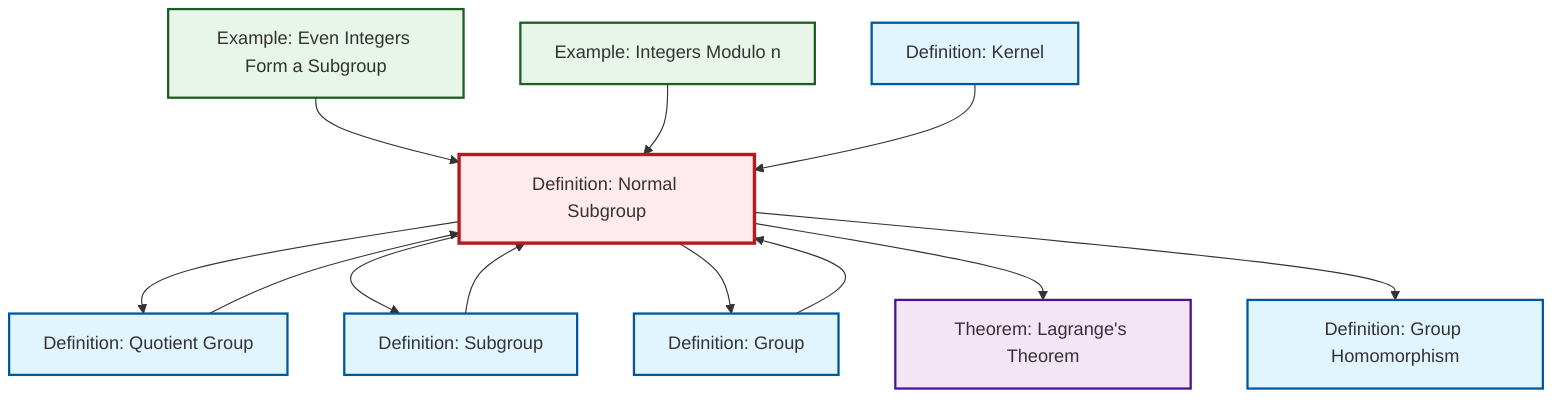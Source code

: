 graph TD
    classDef definition fill:#e1f5fe,stroke:#01579b,stroke-width:2px
    classDef theorem fill:#f3e5f5,stroke:#4a148c,stroke-width:2px
    classDef axiom fill:#fff3e0,stroke:#e65100,stroke-width:2px
    classDef example fill:#e8f5e9,stroke:#1b5e20,stroke-width:2px
    classDef current fill:#ffebee,stroke:#b71c1c,stroke-width:3px
    def-kernel["Definition: Kernel"]:::definition
    def-homomorphism["Definition: Group Homomorphism"]:::definition
    def-normal-subgroup["Definition: Normal Subgroup"]:::definition
    ex-even-integers-subgroup["Example: Even Integers Form a Subgroup"]:::example
    ex-quotient-integers-mod-n["Example: Integers Modulo n"]:::example
    def-subgroup["Definition: Subgroup"]:::definition
    thm-lagrange["Theorem: Lagrange's Theorem"]:::theorem
    def-quotient-group["Definition: Quotient Group"]:::definition
    def-group["Definition: Group"]:::definition
    def-normal-subgroup --> def-quotient-group
    def-normal-subgroup --> def-subgroup
    def-group --> def-normal-subgroup
    def-normal-subgroup --> def-group
    def-normal-subgroup --> thm-lagrange
    def-subgroup --> def-normal-subgroup
    def-quotient-group --> def-normal-subgroup
    ex-even-integers-subgroup --> def-normal-subgroup
    ex-quotient-integers-mod-n --> def-normal-subgroup
    def-normal-subgroup --> def-homomorphism
    def-kernel --> def-normal-subgroup
    class def-normal-subgroup current
